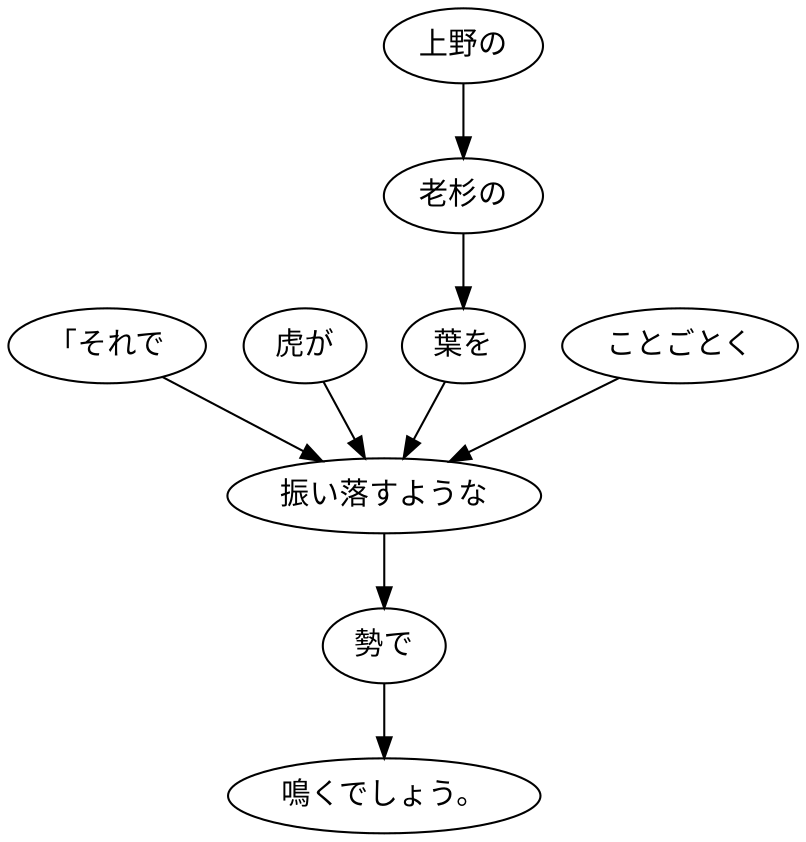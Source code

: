 digraph graph7450 {
	node0 [label="「それで"];
	node1 [label="虎が"];
	node2 [label="上野の"];
	node3 [label="老杉の"];
	node4 [label="葉を"];
	node5 [label="ことごとく"];
	node6 [label="振い落すような"];
	node7 [label="勢で"];
	node8 [label="鳴くでしょう。"];
	node0 -> node6;
	node1 -> node6;
	node2 -> node3;
	node3 -> node4;
	node4 -> node6;
	node5 -> node6;
	node6 -> node7;
	node7 -> node8;
}
